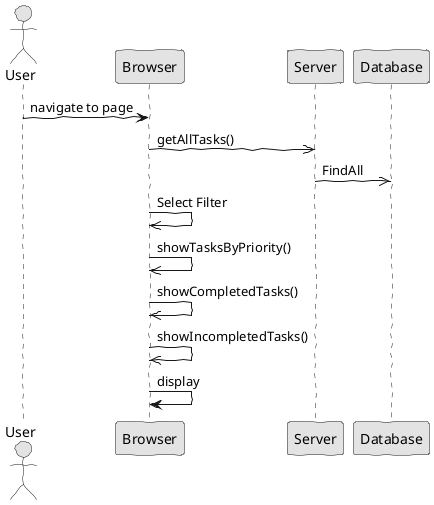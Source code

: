 @startuml  analysis.png
skinparam handwritten true
skinparam monochrome true
skinparam packageStyle rect
skinparam defaultFontName FG Virgil
skinparam shadowing false

actor User

User -> Browser : navigate to page
Browser ->> Server : getAllTasks()
Server ->> Database : FindAll
Browser ->> Browser : Select Filter
Browser ->> Browser : showTasksByPriority()
Browser ->> Browser : showCompletedTasks()
Browser ->> Browser : showIncompletedTasks()

database Database

Browser -> Browser : display

@enduml
